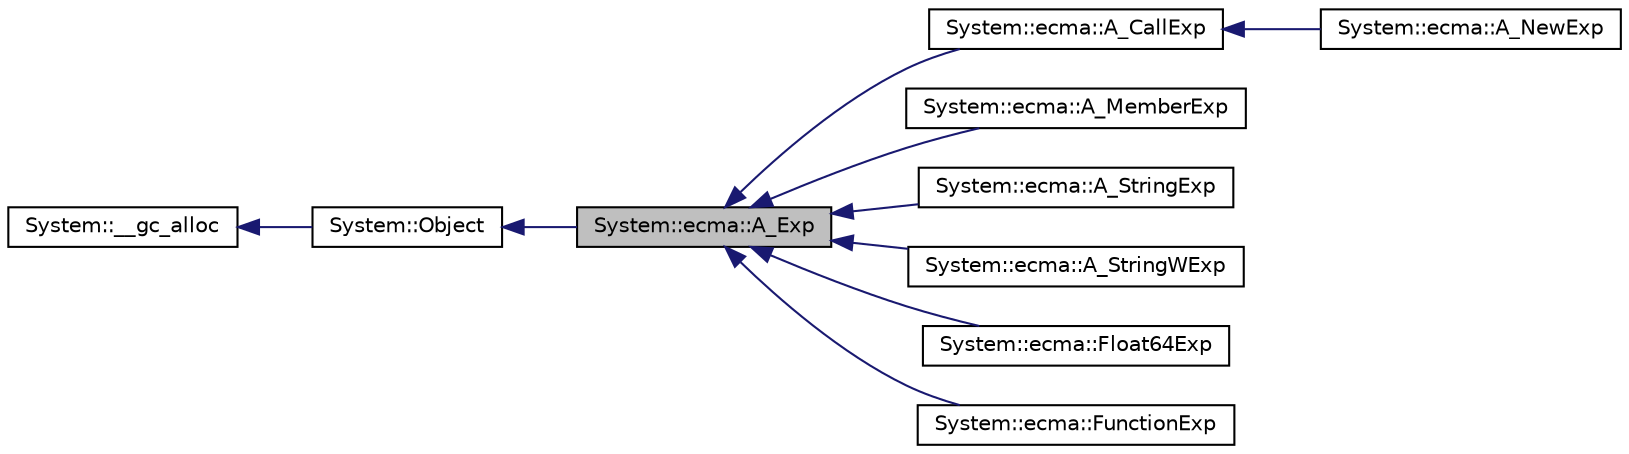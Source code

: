 digraph G
{
  edge [fontname="Helvetica",fontsize="10",labelfontname="Helvetica",labelfontsize="10"];
  node [fontname="Helvetica",fontsize="10",shape=record];
  rankdir="LR";
  Node1 [label="System::ecma::A_Exp",height=0.2,width=0.4,color="black", fillcolor="grey75", style="filled" fontcolor="black"];
  Node2 -> Node1 [dir="back",color="midnightblue",fontsize="10",style="solid",fontname="Helvetica"];
  Node2 [label="System::Object",height=0.2,width=0.4,color="black", fillcolor="white", style="filled",URL="$class_system_1_1_object.html"];
  Node3 -> Node2 [dir="back",color="midnightblue",fontsize="10",style="solid",fontname="Helvetica"];
  Node3 [label="System::__gc_alloc",height=0.2,width=0.4,color="black", fillcolor="white", style="filled",URL="$class_system_1_1____gc__alloc.html"];
  Node1 -> Node4 [dir="back",color="midnightblue",fontsize="10",style="solid",fontname="Helvetica"];
  Node4 [label="System::ecma::A_CallExp",height=0.2,width=0.4,color="black", fillcolor="white", style="filled",URL="$class_system_1_1ecma_1_1_a___call_exp.html"];
  Node4 -> Node5 [dir="back",color="midnightblue",fontsize="10",style="solid",fontname="Helvetica"];
  Node5 [label="System::ecma::A_NewExp",height=0.2,width=0.4,color="black", fillcolor="white", style="filled",URL="$class_system_1_1ecma_1_1_a___new_exp.html"];
  Node1 -> Node6 [dir="back",color="midnightblue",fontsize="10",style="solid",fontname="Helvetica"];
  Node6 [label="System::ecma::A_MemberExp",height=0.2,width=0.4,color="black", fillcolor="white", style="filled",URL="$class_system_1_1ecma_1_1_a___member_exp.html"];
  Node1 -> Node7 [dir="back",color="midnightblue",fontsize="10",style="solid",fontname="Helvetica"];
  Node7 [label="System::ecma::A_StringExp",height=0.2,width=0.4,color="black", fillcolor="white", style="filled",URL="$class_system_1_1ecma_1_1_a___string_exp.html"];
  Node1 -> Node8 [dir="back",color="midnightblue",fontsize="10",style="solid",fontname="Helvetica"];
  Node8 [label="System::ecma::A_StringWExp",height=0.2,width=0.4,color="black", fillcolor="white", style="filled",URL="$class_system_1_1ecma_1_1_a___string_w_exp.html"];
  Node1 -> Node9 [dir="back",color="midnightblue",fontsize="10",style="solid",fontname="Helvetica"];
  Node9 [label="System::ecma::Float64Exp",height=0.2,width=0.4,color="black", fillcolor="white", style="filled",URL="$class_system_1_1ecma_1_1_float64_exp.html"];
  Node1 -> Node10 [dir="back",color="midnightblue",fontsize="10",style="solid",fontname="Helvetica"];
  Node10 [label="System::ecma::FunctionExp",height=0.2,width=0.4,color="black", fillcolor="white", style="filled",URL="$class_system_1_1ecma_1_1_function_exp.html"];
}

